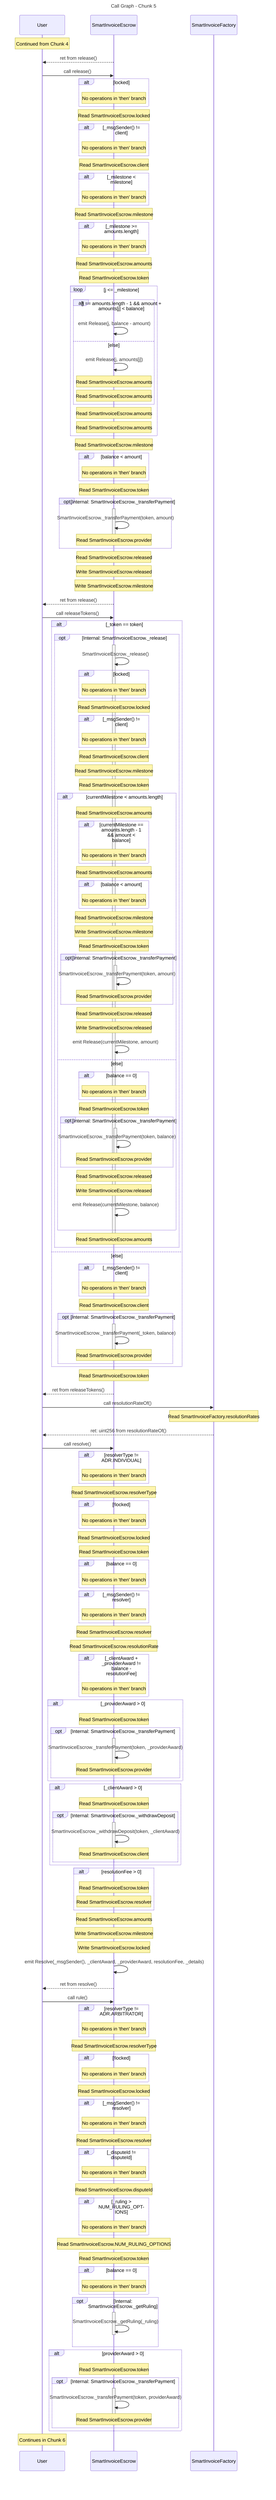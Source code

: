 sequenceDiagram
    %% Chunk 5 of 7 - Lines 916-1118
    title Call Graph - Chunk 5

    participant User
    participant SmartInvoiceEscrow
    participant SmartInvoiceFactory

    Note over User: Continued from Chunk 4

SmartInvoiceEscrow-->>User: ret from release()
User->>SmartInvoiceEscrow: call release()
alt locked
  Note over SmartInvoiceEscrow: No operations in 'then' branch
end
Note over SmartInvoiceEscrow: Read SmartInvoiceEscrow.locked
alt _msgSender() != client
  Note over SmartInvoiceEscrow: No operations in 'then' branch
end
Note over SmartInvoiceEscrow: Read SmartInvoiceEscrow.client
alt _milestone < milestone
  Note over SmartInvoiceEscrow: No operations in 'then' branch
end
Note over SmartInvoiceEscrow: Read SmartInvoiceEscrow.milestone
alt _milestone >= amounts.length
  Note over SmartInvoiceEscrow: No operations in 'then' branch
end
Note over SmartInvoiceEscrow: Read SmartInvoiceEscrow.amounts
Note over SmartInvoiceEscrow: Read SmartInvoiceEscrow.token
loop j <= _milestone;
  alt j == amounts.length - 1 && amount + amounts[j] < balance
    SmartInvoiceEscrow->>SmartInvoiceEscrow: emit Release(j, balance - amount)
  else else
    SmartInvoiceEscrow->>SmartInvoiceEscrow: emit Release(j, amounts[j])
    Note over SmartInvoiceEscrow: Read SmartInvoiceEscrow.amounts
    Note over SmartInvoiceEscrow: Read SmartInvoiceEscrow.amounts
  end
  Note over SmartInvoiceEscrow: Read SmartInvoiceEscrow.amounts
  Note over SmartInvoiceEscrow: Read SmartInvoiceEscrow.amounts
end
Note over SmartInvoiceEscrow: Read SmartInvoiceEscrow.milestone
alt balance < amount
  Note over SmartInvoiceEscrow: No operations in 'then' branch
end
Note over SmartInvoiceEscrow: Read SmartInvoiceEscrow.token
opt Internal: SmartInvoiceEscrow._transferPayment
  activate SmartInvoiceEscrow
  SmartInvoiceEscrow->>SmartInvoiceEscrow: SmartInvoiceEscrow._transferPayment(token, amount)
  Note over SmartInvoiceEscrow: Read SmartInvoiceEscrow.provider
  deactivate SmartInvoiceEscrow
end
Note over SmartInvoiceEscrow: Read SmartInvoiceEscrow.released
Note over SmartInvoiceEscrow: Write SmartInvoiceEscrow.released
Note over SmartInvoiceEscrow: Write SmartInvoiceEscrow.milestone
SmartInvoiceEscrow-->>User: ret from release()
User->>SmartInvoiceEscrow: call releaseTokens()
alt _token == token
  opt Internal: SmartInvoiceEscrow._release
    activate SmartInvoiceEscrow
    SmartInvoiceEscrow->>SmartInvoiceEscrow: SmartInvoiceEscrow._release()
    alt locked
      Note over SmartInvoiceEscrow: No operations in 'then' branch
    end
    Note over SmartInvoiceEscrow: Read SmartInvoiceEscrow.locked
    alt _msgSender() != client
      Note over SmartInvoiceEscrow: No operations in 'then' branch
    end
    Note over SmartInvoiceEscrow: Read SmartInvoiceEscrow.client
    Note over SmartInvoiceEscrow: Read SmartInvoiceEscrow.milestone
    Note over SmartInvoiceEscrow: Read SmartInvoiceEscrow.token
    alt currentMilestone < amounts.length
      Note over SmartInvoiceEscrow: Read SmartInvoiceEscrow.amounts
      alt currentMilestone == amounts.length - 1 && amount < balance
        Note over SmartInvoiceEscrow: No operations in 'then' branch
      end
      Note over SmartInvoiceEscrow: Read SmartInvoiceEscrow.amounts
      alt balance < amount
        Note over SmartInvoiceEscrow: No operations in 'then' branch
      end
      Note over SmartInvoiceEscrow: Read SmartInvoiceEscrow.milestone
      Note over SmartInvoiceEscrow: Write SmartInvoiceEscrow.milestone
      Note over SmartInvoiceEscrow: Read SmartInvoiceEscrow.token
      opt Internal: SmartInvoiceEscrow._transferPayment
        activate SmartInvoiceEscrow
        SmartInvoiceEscrow->>SmartInvoiceEscrow: SmartInvoiceEscrow._transferPayment(token, amount)
        Note over SmartInvoiceEscrow: Read SmartInvoiceEscrow.provider
        deactivate SmartInvoiceEscrow
      end
      Note over SmartInvoiceEscrow: Read SmartInvoiceEscrow.released
      Note over SmartInvoiceEscrow: Write SmartInvoiceEscrow.released
      SmartInvoiceEscrow->>SmartInvoiceEscrow: emit Release(currentMilestone, amount)
    else else
      alt balance == 0
        Note over SmartInvoiceEscrow: No operations in 'then' branch
      end
      Note over SmartInvoiceEscrow: Read SmartInvoiceEscrow.token
      opt Internal: SmartInvoiceEscrow._transferPayment
        activate SmartInvoiceEscrow
        SmartInvoiceEscrow->>SmartInvoiceEscrow: SmartInvoiceEscrow._transferPayment(token, balance)
        Note over SmartInvoiceEscrow: Read SmartInvoiceEscrow.provider
        deactivate SmartInvoiceEscrow
      end
      Note over SmartInvoiceEscrow: Read SmartInvoiceEscrow.released
      Note over SmartInvoiceEscrow: Write SmartInvoiceEscrow.released
      SmartInvoiceEscrow->>SmartInvoiceEscrow: emit Release(currentMilestone, balance)
    end
    Note over SmartInvoiceEscrow: Read SmartInvoiceEscrow.amounts
    deactivate SmartInvoiceEscrow
  end
else else
  alt _msgSender() != client
    Note over SmartInvoiceEscrow: No operations in 'then' branch
  end
  Note over SmartInvoiceEscrow: Read SmartInvoiceEscrow.client
  opt Internal: SmartInvoiceEscrow._transferPayment
    activate SmartInvoiceEscrow
    SmartInvoiceEscrow->>SmartInvoiceEscrow: SmartInvoiceEscrow._transferPayment(_token, balance)
    Note over SmartInvoiceEscrow: Read SmartInvoiceEscrow.provider
    deactivate SmartInvoiceEscrow
  end
end
Note over SmartInvoiceEscrow: Read SmartInvoiceEscrow.token
SmartInvoiceEscrow-->>User: ret from releaseTokens()
User->>SmartInvoiceFactory: call resolutionRateOf()
Note over SmartInvoiceFactory: Read SmartInvoiceFactory.resolutionRates
SmartInvoiceFactory-->>User: ret: uint256 from resolutionRateOf()
User->>SmartInvoiceEscrow: call resolve()
alt resolverType != ADR.INDIVIDUAL
  Note over SmartInvoiceEscrow: No operations in 'then' branch
end
Note over SmartInvoiceEscrow: Read SmartInvoiceEscrow.resolverType
alt !locked
  Note over SmartInvoiceEscrow: No operations in 'then' branch
end
Note over SmartInvoiceEscrow: Read SmartInvoiceEscrow.locked
Note over SmartInvoiceEscrow: Read SmartInvoiceEscrow.token
alt balance == 0
  Note over SmartInvoiceEscrow: No operations in 'then' branch
end
alt _msgSender() != resolver
  Note over SmartInvoiceEscrow: No operations in 'then' branch
end
Note over SmartInvoiceEscrow: Read SmartInvoiceEscrow.resolver
Note over SmartInvoiceEscrow: Read SmartInvoiceEscrow.resolutionRate
alt _clientAward + _providerAward != balance - resolutionFee
  Note over SmartInvoiceEscrow: No operations in 'then' branch
end
alt _providerAward > 0
  Note over SmartInvoiceEscrow: Read SmartInvoiceEscrow.token
  opt Internal: SmartInvoiceEscrow._transferPayment
    activate SmartInvoiceEscrow
    SmartInvoiceEscrow->>SmartInvoiceEscrow: SmartInvoiceEscrow._transferPayment(token, _providerAward)
    Note over SmartInvoiceEscrow: Read SmartInvoiceEscrow.provider
    deactivate SmartInvoiceEscrow
  end
end
alt _clientAward > 0
  Note over SmartInvoiceEscrow: Read SmartInvoiceEscrow.token
  opt Internal: SmartInvoiceEscrow._withdrawDeposit
    activate SmartInvoiceEscrow
    SmartInvoiceEscrow->>SmartInvoiceEscrow: SmartInvoiceEscrow._withdrawDeposit(token, _clientAward)
    Note over SmartInvoiceEscrow: Read SmartInvoiceEscrow.client
    deactivate SmartInvoiceEscrow
  end
end
alt resolutionFee > 0
  Note over SmartInvoiceEscrow: Read SmartInvoiceEscrow.token
  Note over SmartInvoiceEscrow: Read SmartInvoiceEscrow.resolver
end
Note over SmartInvoiceEscrow: Read SmartInvoiceEscrow.amounts
Note over SmartInvoiceEscrow: Write SmartInvoiceEscrow.milestone
Note over SmartInvoiceEscrow: Write SmartInvoiceEscrow.locked
SmartInvoiceEscrow->>SmartInvoiceEscrow: emit Resolve(_msgSender(), _clientAward, _providerAward, resolutionFee, _details)
SmartInvoiceEscrow-->>User: ret from resolve()
User->>SmartInvoiceEscrow: call rule()
alt resolverType != ADR.ARBITRATOR
  Note over SmartInvoiceEscrow: No operations in 'then' branch
end
Note over SmartInvoiceEscrow: Read SmartInvoiceEscrow.resolverType
alt !locked
  Note over SmartInvoiceEscrow: No operations in 'then' branch
end
Note over SmartInvoiceEscrow: Read SmartInvoiceEscrow.locked
alt _msgSender() != resolver
  Note over SmartInvoiceEscrow: No operations in 'then' branch
end
Note over SmartInvoiceEscrow: Read SmartInvoiceEscrow.resolver
alt _disputeId != disputeId
  Note over SmartInvoiceEscrow: No operations in 'then' branch
end
Note over SmartInvoiceEscrow: Read SmartInvoiceEscrow.disputeId
alt _ruling > NUM_RULING_OPTIONS
  Note over SmartInvoiceEscrow: No operations in 'then' branch
end
Note over SmartInvoiceEscrow: Read SmartInvoiceEscrow.NUM_RULING_OPTIONS
Note over SmartInvoiceEscrow: Read SmartInvoiceEscrow.token
alt balance == 0
  Note over SmartInvoiceEscrow: No operations in 'then' branch
end
opt Internal: SmartInvoiceEscrow._getRuling
  activate SmartInvoiceEscrow
  SmartInvoiceEscrow->>SmartInvoiceEscrow: SmartInvoiceEscrow._getRuling(_ruling)
  deactivate SmartInvoiceEscrow
end
alt providerAward > 0
  Note over SmartInvoiceEscrow: Read SmartInvoiceEscrow.token
  opt Internal: SmartInvoiceEscrow._transferPayment
    activate SmartInvoiceEscrow
    SmartInvoiceEscrow->>SmartInvoiceEscrow: SmartInvoiceEscrow._transferPayment(token, providerAward)
    Note over SmartInvoiceEscrow: Read SmartInvoiceEscrow.provider
    deactivate SmartInvoiceEscrow
  end
end

    Note over User: Continues in Chunk 6

    %% Lines: 916-1118
    %% Participants: 3